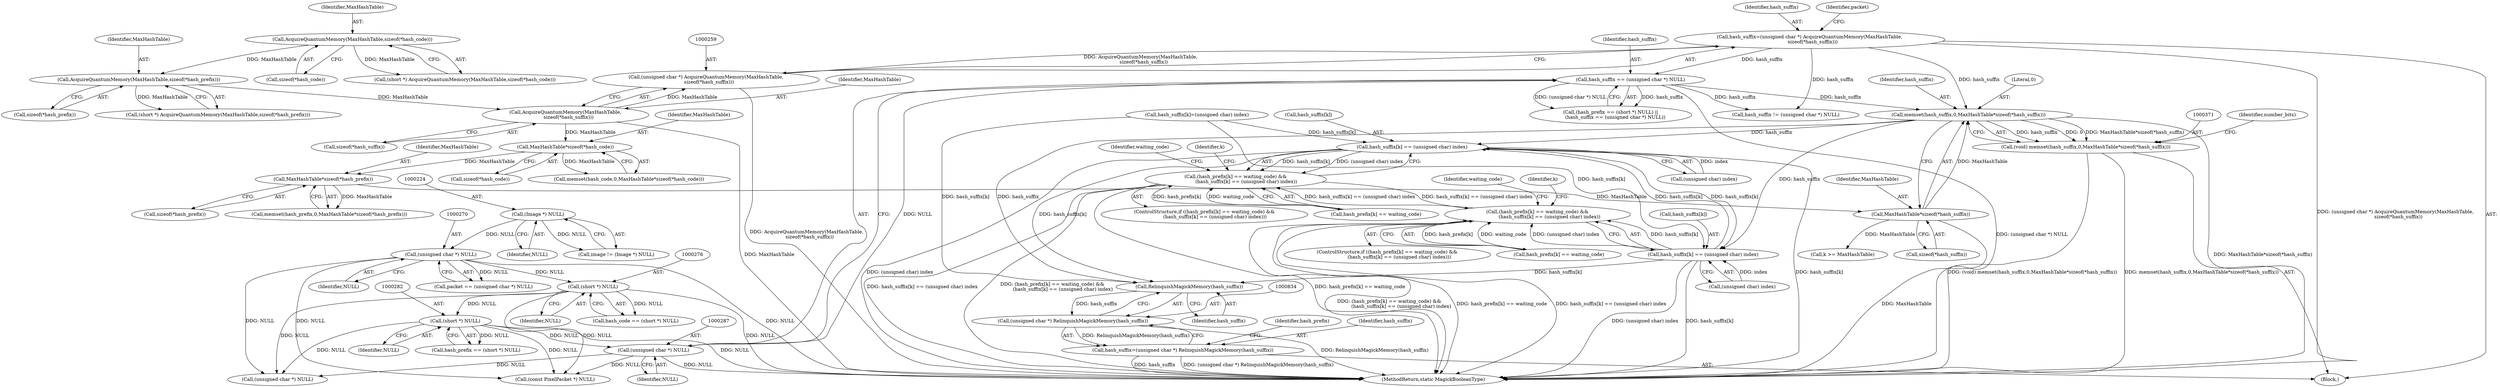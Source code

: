 digraph "0_ImageMagick6_19651f3db63fa1511ed83a348c4c82fa553f8d01@API" {
"1000372" [label="(Call,memset(hash_suffix,0,MaxHashTable*sizeof(*hash_suffix)))"];
"1000284" [label="(Call,hash_suffix == (unsigned char *) NULL)"];
"1000256" [label="(Call,hash_suffix=(unsigned char *) AcquireQuantumMemory(MaxHashTable,\n    sizeof(*hash_suffix)))"];
"1000258" [label="(Call,(unsigned char *) AcquireQuantumMemory(MaxHashTable,\n    sizeof(*hash_suffix)))"];
"1000260" [label="(Call,AcquireQuantumMemory(MaxHashTable,\n    sizeof(*hash_suffix)))"];
"1000251" [label="(Call,AcquireQuantumMemory(MaxHashTable,sizeof(*hash_prefix)))"];
"1000242" [label="(Call,AcquireQuantumMemory(MaxHashTable,sizeof(*hash_code)))"];
"1000286" [label="(Call,(unsigned char *) NULL)"];
"1000281" [label="(Call,(short *) NULL)"];
"1000275" [label="(Call,(short *) NULL)"];
"1000269" [label="(Call,(unsigned char *) NULL)"];
"1000223" [label="(Call,(Image *) NULL)"];
"1000375" [label="(Call,MaxHashTable*sizeof(*hash_suffix))"];
"1000365" [label="(Call,MaxHashTable*sizeof(*hash_prefix))"];
"1000355" [label="(Call,MaxHashTable*sizeof(*hash_code))"];
"1000370" [label="(Call,(void) memset(hash_suffix,0,MaxHashTable*sizeof(*hash_suffix)))"];
"1000561" [label="(Call,hash_suffix[k] == (unsigned char) index)"];
"1000555" [label="(Call,(hash_prefix[k] == waiting_code) &&\n              (hash_suffix[k] == (unsigned char) index))"];
"1000604" [label="(Call,(hash_prefix[k] == waiting_code) &&\n                (hash_suffix[k] == (unsigned char) index))"];
"1000610" [label="(Call,hash_suffix[k] == (unsigned char) index)"];
"1000835" [label="(Call,RelinquishMagickMemory(hash_suffix))"];
"1000833" [label="(Call,(unsigned char *) RelinquishMagickMemory(hash_suffix))"];
"1000831" [label="(Call,hash_suffix=(unsigned char *) RelinquishMagickMemory(hash_suffix))"];
"1000283" [label="(Identifier,NULL)"];
"1000275" [label="(Call,(short *) NULL)"];
"1000279" [label="(Call,hash_prefix == (short *) NULL)"];
"1000277" [label="(Identifier,NULL)"];
"1000252" [label="(Identifier,MaxHashTable)"];
"1000367" [label="(Call,sizeof(*hash_prefix))"];
"1000536" [label="(Call,k >= MaxHashTable)"];
"1000257" [label="(Identifier,hash_suffix)"];
"1000357" [label="(Call,sizeof(*hash_code))"];
"1000604" [label="(Call,(hash_prefix[k] == waiting_code) &&\n                (hash_suffix[k] == (unsigned char) index))"];
"1000375" [label="(Call,MaxHashTable*sizeof(*hash_suffix))"];
"1000260" [label="(Call,AcquireQuantumMemory(MaxHashTable,\n    sizeof(*hash_suffix)))"];
"1000362" [label="(Call,memset(hash_prefix,0,MaxHashTable*sizeof(*hash_prefix)))"];
"1000268" [label="(Identifier,packet)"];
"1000225" [label="(Identifier,NULL)"];
"1000836" [label="(Identifier,hash_suffix)"];
"1000355" [label="(Call,MaxHashTable*sizeof(*hash_code))"];
"1000460" [label="(Call,(const PixelPacket *) NULL)"];
"1000570" [label="(Identifier,waiting_code)"];
"1000116" [label="(Block,)"];
"1000258" [label="(Call,(unsigned char *) AcquireQuantumMemory(MaxHashTable,\n    sizeof(*hash_suffix)))"];
"1000857" [label="(MethodReturn,static MagickBooleanType)"];
"1000366" [label="(Identifier,MaxHashTable)"];
"1000286" [label="(Call,(unsigned char *) NULL)"];
"1000832" [label="(Identifier,hash_suffix)"];
"1000253" [label="(Call,sizeof(*hash_prefix))"];
"1000565" [label="(Call,(unsigned char) index)"];
"1000381" [label="(Identifier,number_bits)"];
"1000261" [label="(Identifier,MaxHashTable)"];
"1000327" [label="(Call,hash_suffix != (unsigned char *) NULL)"];
"1000554" [label="(ControlStructure,if ((hash_prefix[k] == waiting_code) &&\n              (hash_suffix[k] == (unsigned char) index)))"];
"1000577" [label="(Identifier,k)"];
"1000376" [label="(Identifier,MaxHashTable)"];
"1000555" [label="(Call,(hash_prefix[k] == waiting_code) &&\n              (hash_suffix[k] == (unsigned char) index))"];
"1000831" [label="(Call,hash_suffix=(unsigned char *) RelinquishMagickMemory(hash_suffix))"];
"1000284" [label="(Call,hash_suffix == (unsigned char *) NULL)"];
"1000242" [label="(Call,AcquireQuantumMemory(MaxHashTable,sizeof(*hash_code)))"];
"1000352" [label="(Call,memset(hash_code,0,MaxHashTable*sizeof(*hash_code)))"];
"1000561" [label="(Call,hash_suffix[k] == (unsigned char) index)"];
"1000835" [label="(Call,RelinquishMagickMemory(hash_suffix))"];
"1000267" [label="(Call,packet == (unsigned char *) NULL)"];
"1000285" [label="(Identifier,hash_suffix)"];
"1000377" [label="(Call,sizeof(*hash_suffix))"];
"1000269" [label="(Call,(unsigned char *) NULL)"];
"1000240" [label="(Call,(short *) AcquireQuantumMemory(MaxHashTable,sizeof(*hash_code)))"];
"1000587" [label="(Identifier,k)"];
"1000374" [label="(Literal,0)"];
"1000244" [label="(Call,sizeof(*hash_code))"];
"1000614" [label="(Call,(unsigned char) index)"];
"1000619" [label="(Identifier,waiting_code)"];
"1000271" [label="(Identifier,NULL)"];
"1000293" [label="(Call,(unsigned char *) NULL)"];
"1000223" [label="(Call,(Image *) NULL)"];
"1000365" [label="(Call,MaxHashTable*sizeof(*hash_prefix))"];
"1000833" [label="(Call,(unsigned char *) RelinquishMagickMemory(hash_suffix))"];
"1000562" [label="(Call,hash_suffix[k])"];
"1000262" [label="(Call,sizeof(*hash_suffix))"];
"1000603" [label="(ControlStructure,if ((hash_prefix[k] == waiting_code) &&\n                (hash_suffix[k] == (unsigned char) index)))"];
"1000605" [label="(Call,hash_prefix[k] == waiting_code)"];
"1000288" [label="(Identifier,NULL)"];
"1000610" [label="(Call,hash_suffix[k] == (unsigned char) index)"];
"1000372" [label="(Call,memset(hash_suffix,0,MaxHashTable*sizeof(*hash_suffix)))"];
"1000251" [label="(Call,AcquireQuantumMemory(MaxHashTable,sizeof(*hash_prefix)))"];
"1000256" [label="(Call,hash_suffix=(unsigned char *) AcquireQuantumMemory(MaxHashTable,\n    sizeof(*hash_suffix)))"];
"1000281" [label="(Call,(short *) NULL)"];
"1000249" [label="(Call,(short *) AcquireQuantumMemory(MaxHashTable,sizeof(*hash_prefix)))"];
"1000611" [label="(Call,hash_suffix[k])"];
"1000370" [label="(Call,(void) memset(hash_suffix,0,MaxHashTable*sizeof(*hash_suffix)))"];
"1000273" [label="(Call,hash_code == (short *) NULL)"];
"1000356" [label="(Identifier,MaxHashTable)"];
"1000221" [label="(Call,image != (Image *) NULL)"];
"1000373" [label="(Identifier,hash_suffix)"];
"1000556" [label="(Call,hash_prefix[k] == waiting_code)"];
"1000243" [label="(Identifier,MaxHashTable)"];
"1000838" [label="(Identifier,hash_prefix)"];
"1000278" [label="(Call,(hash_prefix == (short *) NULL) ||\n      (hash_suffix == (unsigned char *) NULL))"];
"1000652" [label="(Call,hash_suffix[k]=(unsigned char) index)"];
"1000372" -> "1000370"  [label="AST: "];
"1000372" -> "1000375"  [label="CFG: "];
"1000373" -> "1000372"  [label="AST: "];
"1000374" -> "1000372"  [label="AST: "];
"1000375" -> "1000372"  [label="AST: "];
"1000370" -> "1000372"  [label="CFG: "];
"1000372" -> "1000857"  [label="DDG: MaxHashTable*sizeof(*hash_suffix)"];
"1000372" -> "1000370"  [label="DDG: hash_suffix"];
"1000372" -> "1000370"  [label="DDG: 0"];
"1000372" -> "1000370"  [label="DDG: MaxHashTable*sizeof(*hash_suffix)"];
"1000284" -> "1000372"  [label="DDG: hash_suffix"];
"1000256" -> "1000372"  [label="DDG: hash_suffix"];
"1000375" -> "1000372"  [label="DDG: MaxHashTable"];
"1000372" -> "1000561"  [label="DDG: hash_suffix"];
"1000372" -> "1000610"  [label="DDG: hash_suffix"];
"1000372" -> "1000835"  [label="DDG: hash_suffix"];
"1000284" -> "1000278"  [label="AST: "];
"1000284" -> "1000286"  [label="CFG: "];
"1000285" -> "1000284"  [label="AST: "];
"1000286" -> "1000284"  [label="AST: "];
"1000278" -> "1000284"  [label="CFG: "];
"1000284" -> "1000857"  [label="DDG: (unsigned char *) NULL"];
"1000284" -> "1000278"  [label="DDG: hash_suffix"];
"1000284" -> "1000278"  [label="DDG: (unsigned char *) NULL"];
"1000256" -> "1000284"  [label="DDG: hash_suffix"];
"1000286" -> "1000284"  [label="DDG: NULL"];
"1000284" -> "1000327"  [label="DDG: hash_suffix"];
"1000256" -> "1000116"  [label="AST: "];
"1000256" -> "1000258"  [label="CFG: "];
"1000257" -> "1000256"  [label="AST: "];
"1000258" -> "1000256"  [label="AST: "];
"1000268" -> "1000256"  [label="CFG: "];
"1000256" -> "1000857"  [label="DDG: (unsigned char *) AcquireQuantumMemory(MaxHashTable,\n    sizeof(*hash_suffix))"];
"1000258" -> "1000256"  [label="DDG: AcquireQuantumMemory(MaxHashTable,\n    sizeof(*hash_suffix))"];
"1000256" -> "1000327"  [label="DDG: hash_suffix"];
"1000258" -> "1000260"  [label="CFG: "];
"1000259" -> "1000258"  [label="AST: "];
"1000260" -> "1000258"  [label="AST: "];
"1000258" -> "1000857"  [label="DDG: AcquireQuantumMemory(MaxHashTable,\n    sizeof(*hash_suffix))"];
"1000260" -> "1000258"  [label="DDG: MaxHashTable"];
"1000260" -> "1000262"  [label="CFG: "];
"1000261" -> "1000260"  [label="AST: "];
"1000262" -> "1000260"  [label="AST: "];
"1000260" -> "1000857"  [label="DDG: MaxHashTable"];
"1000251" -> "1000260"  [label="DDG: MaxHashTable"];
"1000260" -> "1000355"  [label="DDG: MaxHashTable"];
"1000251" -> "1000249"  [label="AST: "];
"1000251" -> "1000253"  [label="CFG: "];
"1000252" -> "1000251"  [label="AST: "];
"1000253" -> "1000251"  [label="AST: "];
"1000249" -> "1000251"  [label="CFG: "];
"1000251" -> "1000249"  [label="DDG: MaxHashTable"];
"1000242" -> "1000251"  [label="DDG: MaxHashTable"];
"1000242" -> "1000240"  [label="AST: "];
"1000242" -> "1000244"  [label="CFG: "];
"1000243" -> "1000242"  [label="AST: "];
"1000244" -> "1000242"  [label="AST: "];
"1000240" -> "1000242"  [label="CFG: "];
"1000242" -> "1000240"  [label="DDG: MaxHashTable"];
"1000286" -> "1000288"  [label="CFG: "];
"1000287" -> "1000286"  [label="AST: "];
"1000288" -> "1000286"  [label="AST: "];
"1000286" -> "1000857"  [label="DDG: NULL"];
"1000281" -> "1000286"  [label="DDG: NULL"];
"1000286" -> "1000293"  [label="DDG: NULL"];
"1000286" -> "1000460"  [label="DDG: NULL"];
"1000281" -> "1000279"  [label="AST: "];
"1000281" -> "1000283"  [label="CFG: "];
"1000282" -> "1000281"  [label="AST: "];
"1000283" -> "1000281"  [label="AST: "];
"1000279" -> "1000281"  [label="CFG: "];
"1000281" -> "1000857"  [label="DDG: NULL"];
"1000281" -> "1000279"  [label="DDG: NULL"];
"1000275" -> "1000281"  [label="DDG: NULL"];
"1000281" -> "1000293"  [label="DDG: NULL"];
"1000281" -> "1000460"  [label="DDG: NULL"];
"1000275" -> "1000273"  [label="AST: "];
"1000275" -> "1000277"  [label="CFG: "];
"1000276" -> "1000275"  [label="AST: "];
"1000277" -> "1000275"  [label="AST: "];
"1000273" -> "1000275"  [label="CFG: "];
"1000275" -> "1000857"  [label="DDG: NULL"];
"1000275" -> "1000273"  [label="DDG: NULL"];
"1000269" -> "1000275"  [label="DDG: NULL"];
"1000275" -> "1000293"  [label="DDG: NULL"];
"1000275" -> "1000460"  [label="DDG: NULL"];
"1000269" -> "1000267"  [label="AST: "];
"1000269" -> "1000271"  [label="CFG: "];
"1000270" -> "1000269"  [label="AST: "];
"1000271" -> "1000269"  [label="AST: "];
"1000267" -> "1000269"  [label="CFG: "];
"1000269" -> "1000857"  [label="DDG: NULL"];
"1000269" -> "1000267"  [label="DDG: NULL"];
"1000223" -> "1000269"  [label="DDG: NULL"];
"1000269" -> "1000293"  [label="DDG: NULL"];
"1000269" -> "1000460"  [label="DDG: NULL"];
"1000223" -> "1000221"  [label="AST: "];
"1000223" -> "1000225"  [label="CFG: "];
"1000224" -> "1000223"  [label="AST: "];
"1000225" -> "1000223"  [label="AST: "];
"1000221" -> "1000223"  [label="CFG: "];
"1000223" -> "1000221"  [label="DDG: NULL"];
"1000375" -> "1000377"  [label="CFG: "];
"1000376" -> "1000375"  [label="AST: "];
"1000377" -> "1000375"  [label="AST: "];
"1000375" -> "1000857"  [label="DDG: MaxHashTable"];
"1000365" -> "1000375"  [label="DDG: MaxHashTable"];
"1000375" -> "1000536"  [label="DDG: MaxHashTable"];
"1000365" -> "1000362"  [label="AST: "];
"1000365" -> "1000367"  [label="CFG: "];
"1000366" -> "1000365"  [label="AST: "];
"1000367" -> "1000365"  [label="AST: "];
"1000362" -> "1000365"  [label="CFG: "];
"1000365" -> "1000362"  [label="DDG: MaxHashTable"];
"1000355" -> "1000365"  [label="DDG: MaxHashTable"];
"1000355" -> "1000352"  [label="AST: "];
"1000355" -> "1000357"  [label="CFG: "];
"1000356" -> "1000355"  [label="AST: "];
"1000357" -> "1000355"  [label="AST: "];
"1000352" -> "1000355"  [label="CFG: "];
"1000355" -> "1000352"  [label="DDG: MaxHashTable"];
"1000370" -> "1000116"  [label="AST: "];
"1000371" -> "1000370"  [label="AST: "];
"1000381" -> "1000370"  [label="CFG: "];
"1000370" -> "1000857"  [label="DDG: (void) memset(hash_suffix,0,MaxHashTable*sizeof(*hash_suffix))"];
"1000370" -> "1000857"  [label="DDG: memset(hash_suffix,0,MaxHashTable*sizeof(*hash_suffix))"];
"1000561" -> "1000555"  [label="AST: "];
"1000561" -> "1000565"  [label="CFG: "];
"1000562" -> "1000561"  [label="AST: "];
"1000565" -> "1000561"  [label="AST: "];
"1000555" -> "1000561"  [label="CFG: "];
"1000561" -> "1000857"  [label="DDG: hash_suffix[k]"];
"1000561" -> "1000857"  [label="DDG: (unsigned char) index"];
"1000561" -> "1000555"  [label="DDG: hash_suffix[k]"];
"1000561" -> "1000555"  [label="DDG: (unsigned char) index"];
"1000610" -> "1000561"  [label="DDG: hash_suffix[k]"];
"1000652" -> "1000561"  [label="DDG: hash_suffix[k]"];
"1000565" -> "1000561"  [label="DDG: index"];
"1000561" -> "1000610"  [label="DDG: hash_suffix[k]"];
"1000561" -> "1000835"  [label="DDG: hash_suffix[k]"];
"1000555" -> "1000554"  [label="AST: "];
"1000555" -> "1000556"  [label="CFG: "];
"1000556" -> "1000555"  [label="AST: "];
"1000570" -> "1000555"  [label="CFG: "];
"1000577" -> "1000555"  [label="CFG: "];
"1000555" -> "1000857"  [label="DDG: (hash_prefix[k] == waiting_code) &&\n              (hash_suffix[k] == (unsigned char) index)"];
"1000555" -> "1000857"  [label="DDG: hash_prefix[k] == waiting_code"];
"1000555" -> "1000857"  [label="DDG: hash_suffix[k] == (unsigned char) index"];
"1000556" -> "1000555"  [label="DDG: hash_prefix[k]"];
"1000556" -> "1000555"  [label="DDG: waiting_code"];
"1000604" -> "1000555"  [label="DDG: hash_suffix[k] == (unsigned char) index"];
"1000555" -> "1000604"  [label="DDG: hash_suffix[k] == (unsigned char) index"];
"1000604" -> "1000603"  [label="AST: "];
"1000604" -> "1000605"  [label="CFG: "];
"1000604" -> "1000610"  [label="CFG: "];
"1000605" -> "1000604"  [label="AST: "];
"1000610" -> "1000604"  [label="AST: "];
"1000587" -> "1000604"  [label="CFG: "];
"1000619" -> "1000604"  [label="CFG: "];
"1000604" -> "1000857"  [label="DDG: hash_suffix[k] == (unsigned char) index"];
"1000604" -> "1000857"  [label="DDG: (hash_prefix[k] == waiting_code) &&\n                (hash_suffix[k] == (unsigned char) index)"];
"1000604" -> "1000857"  [label="DDG: hash_prefix[k] == waiting_code"];
"1000605" -> "1000604"  [label="DDG: hash_prefix[k]"];
"1000605" -> "1000604"  [label="DDG: waiting_code"];
"1000610" -> "1000604"  [label="DDG: hash_suffix[k]"];
"1000610" -> "1000604"  [label="DDG: (unsigned char) index"];
"1000610" -> "1000614"  [label="CFG: "];
"1000611" -> "1000610"  [label="AST: "];
"1000614" -> "1000610"  [label="AST: "];
"1000610" -> "1000857"  [label="DDG: (unsigned char) index"];
"1000610" -> "1000857"  [label="DDG: hash_suffix[k]"];
"1000652" -> "1000610"  [label="DDG: hash_suffix[k]"];
"1000614" -> "1000610"  [label="DDG: index"];
"1000610" -> "1000835"  [label="DDG: hash_suffix[k]"];
"1000835" -> "1000833"  [label="AST: "];
"1000835" -> "1000836"  [label="CFG: "];
"1000836" -> "1000835"  [label="AST: "];
"1000833" -> "1000835"  [label="CFG: "];
"1000835" -> "1000833"  [label="DDG: hash_suffix"];
"1000652" -> "1000835"  [label="DDG: hash_suffix[k]"];
"1000833" -> "1000831"  [label="AST: "];
"1000834" -> "1000833"  [label="AST: "];
"1000831" -> "1000833"  [label="CFG: "];
"1000833" -> "1000857"  [label="DDG: RelinquishMagickMemory(hash_suffix)"];
"1000833" -> "1000831"  [label="DDG: RelinquishMagickMemory(hash_suffix)"];
"1000831" -> "1000116"  [label="AST: "];
"1000832" -> "1000831"  [label="AST: "];
"1000838" -> "1000831"  [label="CFG: "];
"1000831" -> "1000857"  [label="DDG: hash_suffix"];
"1000831" -> "1000857"  [label="DDG: (unsigned char *) RelinquishMagickMemory(hash_suffix)"];
}
